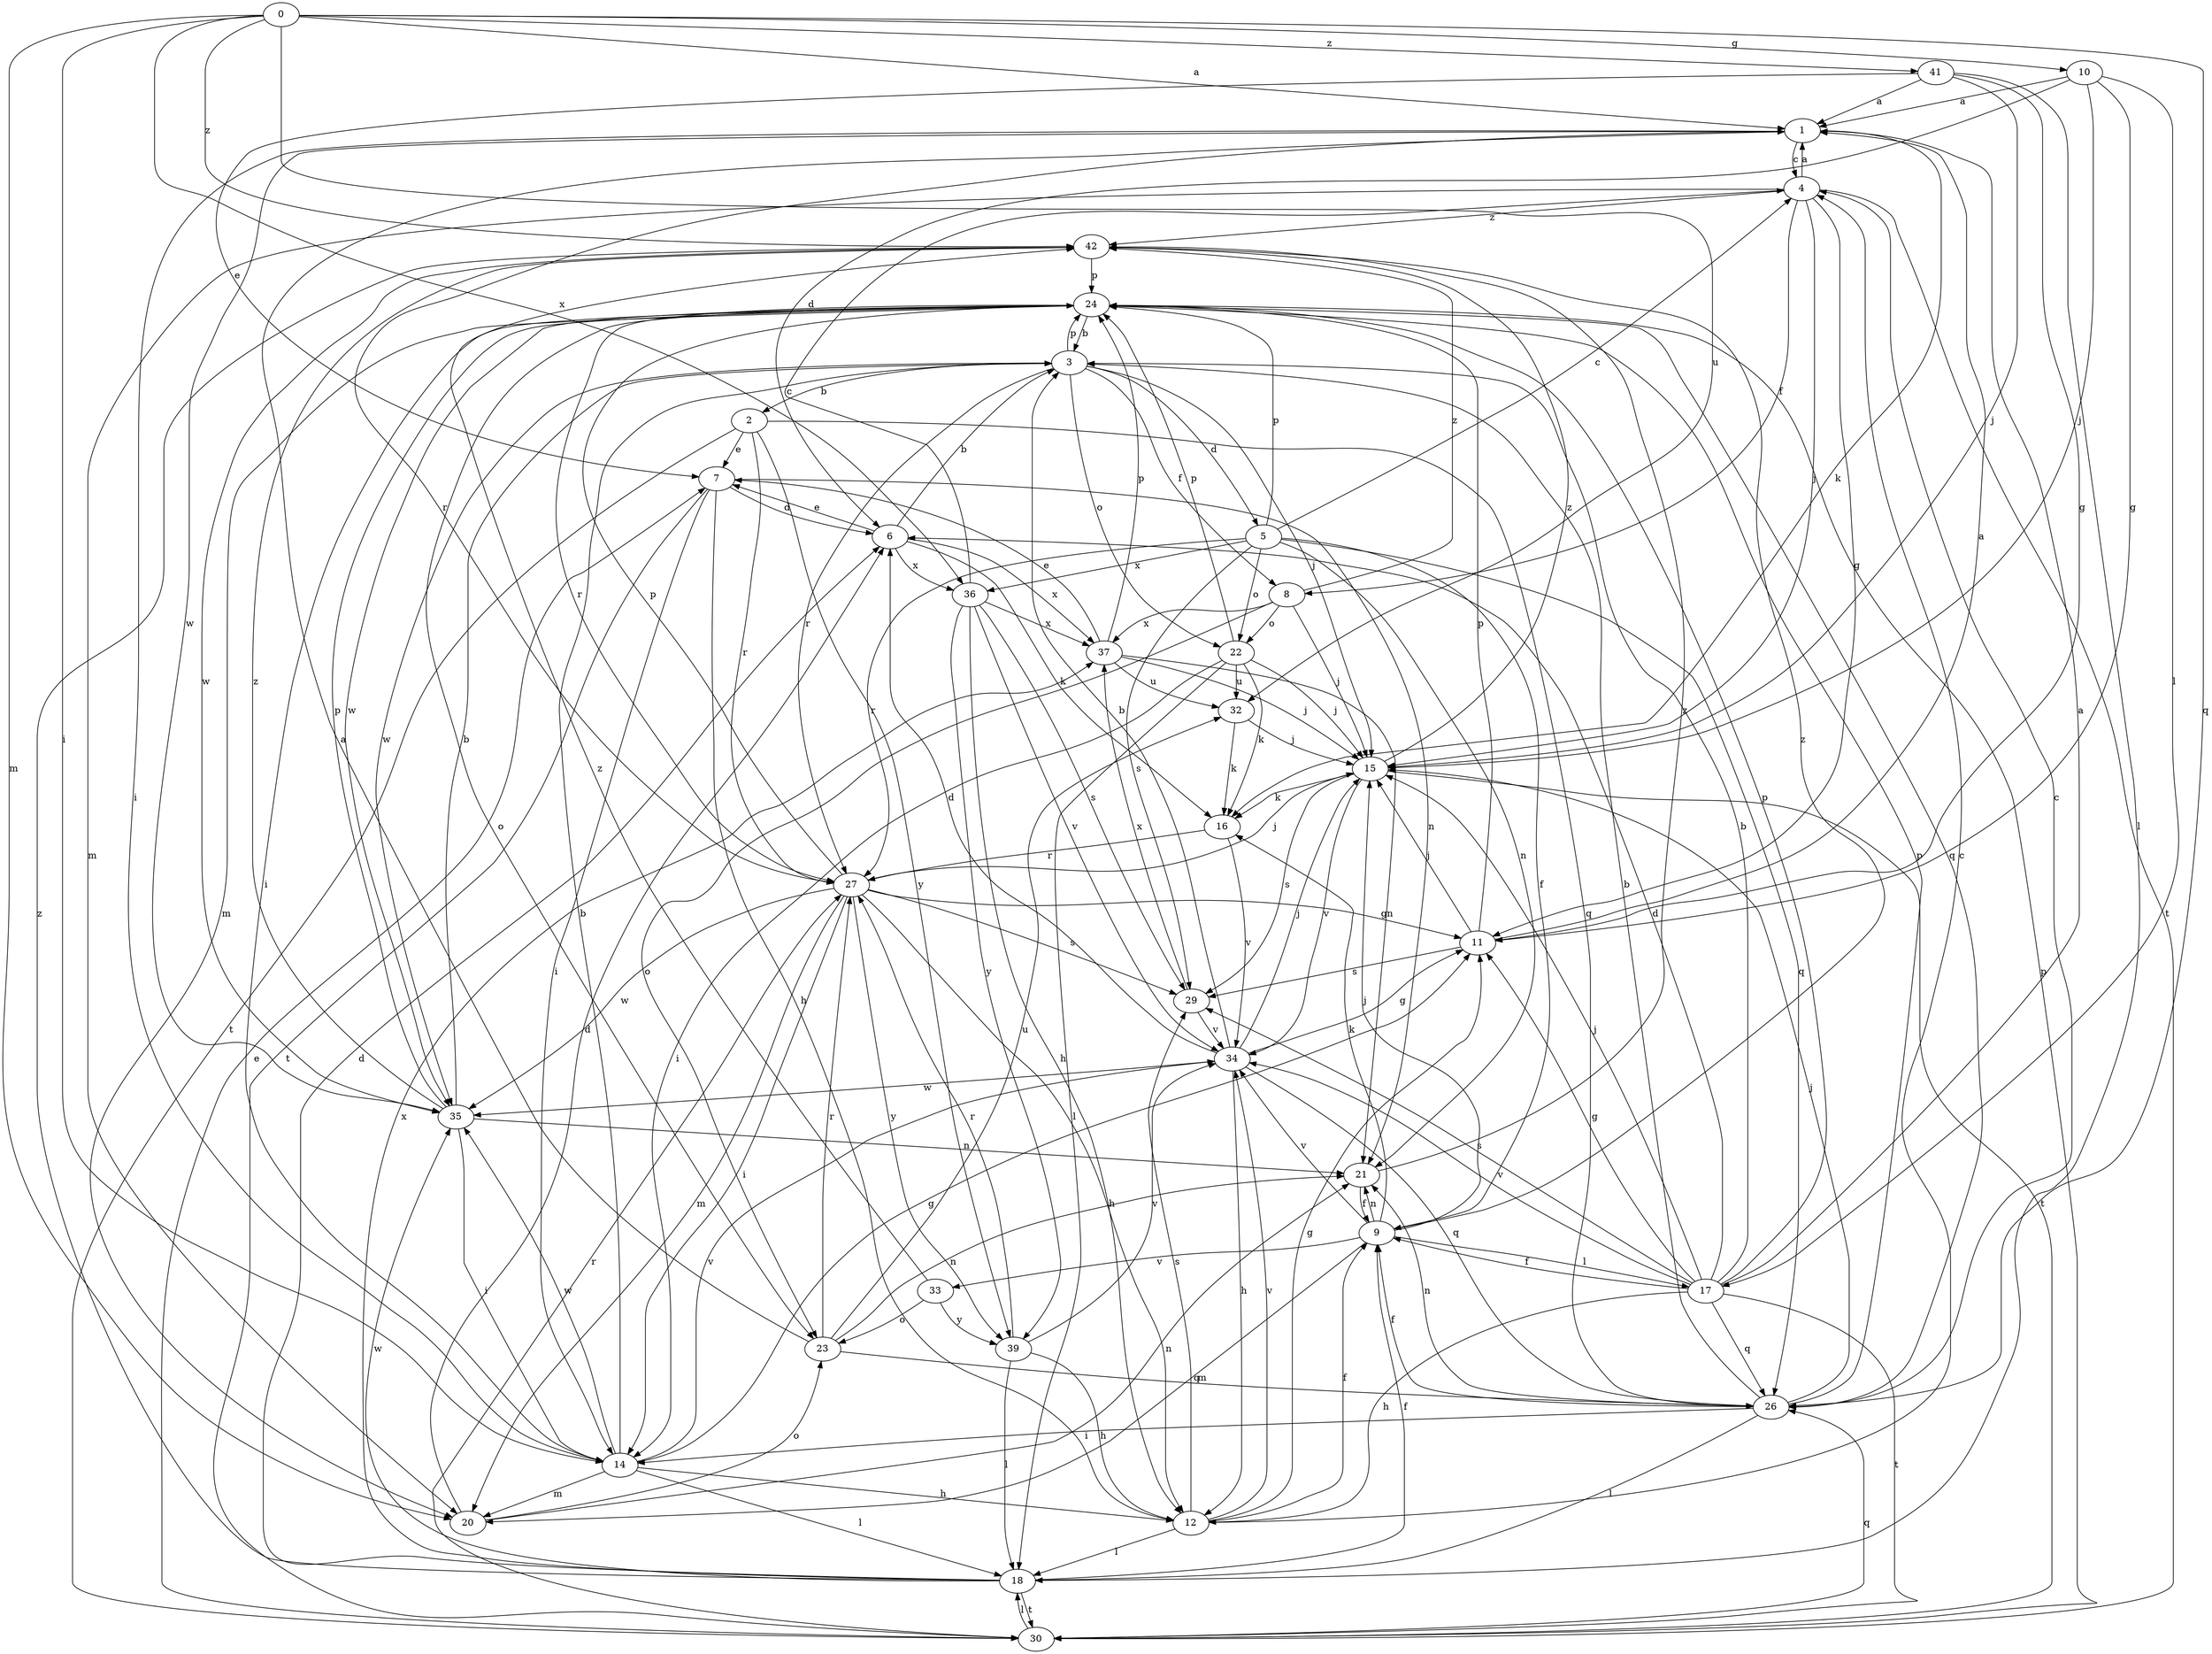 strict digraph  {
0;
1;
2;
3;
4;
5;
6;
7;
8;
9;
10;
11;
12;
14;
15;
16;
17;
18;
20;
21;
22;
23;
24;
26;
27;
29;
30;
32;
33;
34;
35;
36;
37;
39;
41;
42;
0 -> 1  [label=a];
0 -> 10  [label=g];
0 -> 14  [label=i];
0 -> 20  [label=m];
0 -> 26  [label=q];
0 -> 32  [label=u];
0 -> 36  [label=x];
0 -> 41  [label=z];
0 -> 42  [label=z];
1 -> 4  [label=c];
1 -> 14  [label=i];
1 -> 16  [label=k];
1 -> 27  [label=r];
1 -> 35  [label=w];
2 -> 7  [label=e];
2 -> 26  [label=q];
2 -> 27  [label=r];
2 -> 30  [label=t];
2 -> 39  [label=y];
3 -> 2  [label=b];
3 -> 5  [label=d];
3 -> 8  [label=f];
3 -> 15  [label=j];
3 -> 22  [label=o];
3 -> 24  [label=p];
3 -> 27  [label=r];
3 -> 35  [label=w];
4 -> 1  [label=a];
4 -> 8  [label=f];
4 -> 11  [label=g];
4 -> 15  [label=j];
4 -> 20  [label=m];
4 -> 30  [label=t];
4 -> 42  [label=z];
5 -> 4  [label=c];
5 -> 9  [label=f];
5 -> 21  [label=n];
5 -> 22  [label=o];
5 -> 24  [label=p];
5 -> 26  [label=q];
5 -> 27  [label=r];
5 -> 29  [label=s];
5 -> 36  [label=x];
6 -> 3  [label=b];
6 -> 7  [label=e];
6 -> 16  [label=k];
6 -> 36  [label=x];
6 -> 37  [label=x];
7 -> 6  [label=d];
7 -> 12  [label=h];
7 -> 14  [label=i];
7 -> 21  [label=n];
7 -> 30  [label=t];
8 -> 15  [label=j];
8 -> 22  [label=o];
8 -> 23  [label=o];
8 -> 37  [label=x];
8 -> 42  [label=z];
9 -> 15  [label=j];
9 -> 16  [label=k];
9 -> 17  [label=l];
9 -> 20  [label=m];
9 -> 21  [label=n];
9 -> 33  [label=v];
9 -> 34  [label=v];
9 -> 42  [label=z];
10 -> 1  [label=a];
10 -> 6  [label=d];
10 -> 11  [label=g];
10 -> 15  [label=j];
10 -> 17  [label=l];
11 -> 1  [label=a];
11 -> 15  [label=j];
11 -> 24  [label=p];
11 -> 29  [label=s];
12 -> 4  [label=c];
12 -> 9  [label=f];
12 -> 11  [label=g];
12 -> 18  [label=l];
12 -> 29  [label=s];
12 -> 34  [label=v];
14 -> 3  [label=b];
14 -> 11  [label=g];
14 -> 12  [label=h];
14 -> 18  [label=l];
14 -> 20  [label=m];
14 -> 34  [label=v];
14 -> 35  [label=w];
15 -> 16  [label=k];
15 -> 29  [label=s];
15 -> 30  [label=t];
15 -> 34  [label=v];
15 -> 42  [label=z];
16 -> 27  [label=r];
16 -> 34  [label=v];
17 -> 1  [label=a];
17 -> 3  [label=b];
17 -> 6  [label=d];
17 -> 9  [label=f];
17 -> 11  [label=g];
17 -> 12  [label=h];
17 -> 15  [label=j];
17 -> 24  [label=p];
17 -> 26  [label=q];
17 -> 29  [label=s];
17 -> 30  [label=t];
17 -> 34  [label=v];
18 -> 6  [label=d];
18 -> 9  [label=f];
18 -> 30  [label=t];
18 -> 35  [label=w];
18 -> 37  [label=x];
18 -> 42  [label=z];
20 -> 6  [label=d];
20 -> 21  [label=n];
20 -> 23  [label=o];
21 -> 9  [label=f];
21 -> 42  [label=z];
22 -> 14  [label=i];
22 -> 15  [label=j];
22 -> 16  [label=k];
22 -> 18  [label=l];
22 -> 24  [label=p];
22 -> 32  [label=u];
23 -> 1  [label=a];
23 -> 21  [label=n];
23 -> 26  [label=q];
23 -> 27  [label=r];
23 -> 32  [label=u];
24 -> 3  [label=b];
24 -> 14  [label=i];
24 -> 20  [label=m];
24 -> 23  [label=o];
24 -> 26  [label=q];
24 -> 27  [label=r];
24 -> 35  [label=w];
26 -> 3  [label=b];
26 -> 4  [label=c];
26 -> 9  [label=f];
26 -> 14  [label=i];
26 -> 15  [label=j];
26 -> 18  [label=l];
26 -> 21  [label=n];
26 -> 24  [label=p];
27 -> 11  [label=g];
27 -> 12  [label=h];
27 -> 14  [label=i];
27 -> 15  [label=j];
27 -> 20  [label=m];
27 -> 24  [label=p];
27 -> 29  [label=s];
27 -> 35  [label=w];
27 -> 39  [label=y];
29 -> 34  [label=v];
29 -> 37  [label=x];
30 -> 7  [label=e];
30 -> 18  [label=l];
30 -> 24  [label=p];
30 -> 26  [label=q];
30 -> 27  [label=r];
32 -> 15  [label=j];
32 -> 16  [label=k];
33 -> 23  [label=o];
33 -> 39  [label=y];
33 -> 42  [label=z];
34 -> 3  [label=b];
34 -> 6  [label=d];
34 -> 11  [label=g];
34 -> 12  [label=h];
34 -> 15  [label=j];
34 -> 26  [label=q];
34 -> 35  [label=w];
35 -> 3  [label=b];
35 -> 14  [label=i];
35 -> 21  [label=n];
35 -> 24  [label=p];
35 -> 42  [label=z];
36 -> 4  [label=c];
36 -> 12  [label=h];
36 -> 29  [label=s];
36 -> 34  [label=v];
36 -> 37  [label=x];
36 -> 39  [label=y];
37 -> 7  [label=e];
37 -> 15  [label=j];
37 -> 21  [label=n];
37 -> 24  [label=p];
37 -> 32  [label=u];
39 -> 12  [label=h];
39 -> 18  [label=l];
39 -> 27  [label=r];
39 -> 34  [label=v];
41 -> 1  [label=a];
41 -> 7  [label=e];
41 -> 11  [label=g];
41 -> 15  [label=j];
41 -> 18  [label=l];
42 -> 24  [label=p];
42 -> 35  [label=w];
}
